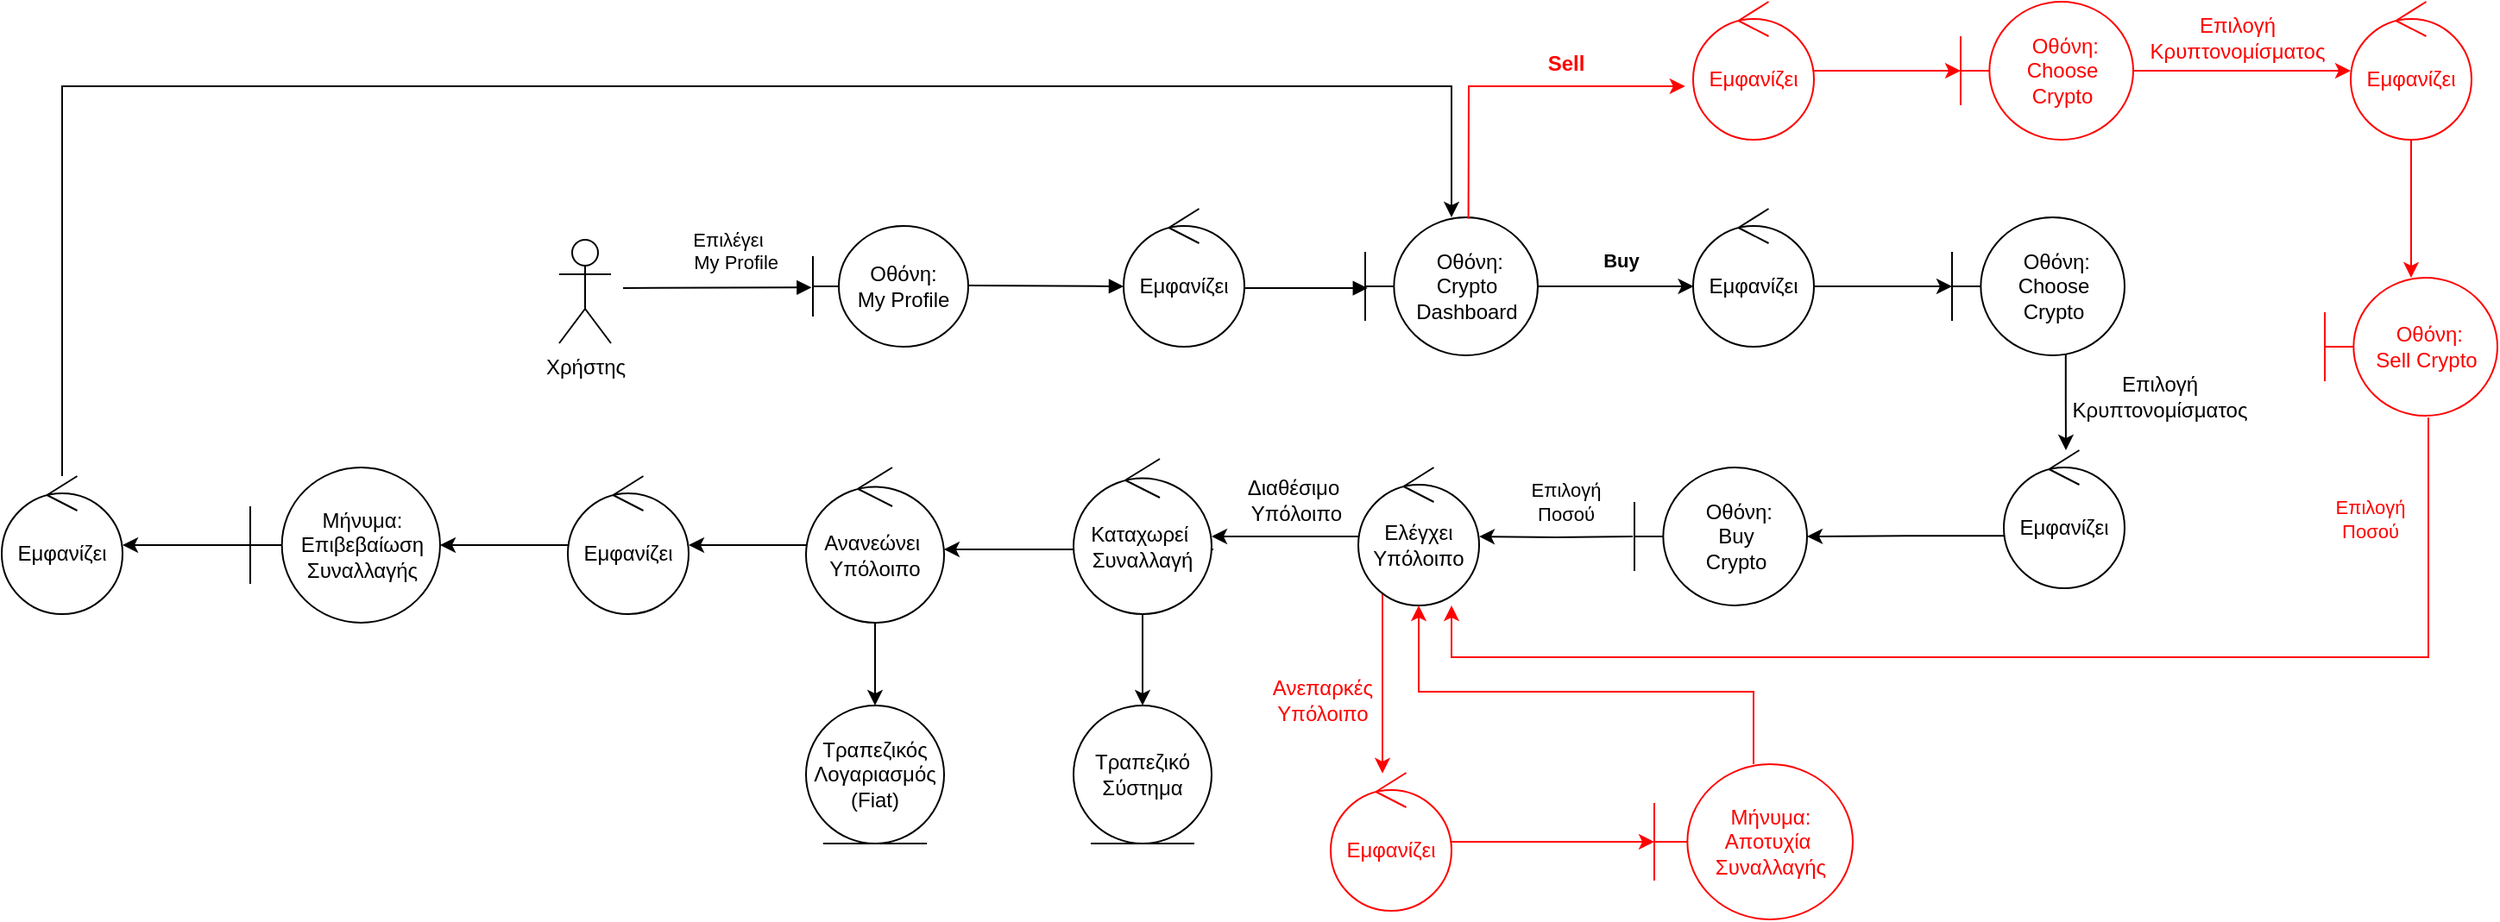 <mxfile version="19.0.1" type="github"><diagram id="-AV11enWRa8a2u3lzY-w" name="Page-1"><mxGraphModel dx="2626" dy="1099" grid="0" gridSize="10" guides="1" tooltips="1" connect="1" arrows="1" fold="1" page="0" pageScale="1" pageWidth="827" pageHeight="1169" math="0" shadow="0"><root><mxCell id="0"/><mxCell id="1" parent="0"/><mxCell id="2HgDId7pfFnQq76Qz3HD-1" value="Οθόνη:&lt;br&gt;My Profile" style="shape=umlBoundary;whiteSpace=wrap;html=1;" parent="1" vertex="1"><mxGeometry x="-170" y="40" width="90" height="70" as="geometry"/></mxCell><mxCell id="2HgDId7pfFnQq76Qz3HD-2" value="Επιλέγει&amp;nbsp;&lt;br&gt;&amp;nbsp; My Profile" style="html=1;verticalAlign=bottom;endArrow=block;rounded=0;entryX=-0.009;entryY=0.509;entryDx=0;entryDy=0;entryPerimeter=0;" parent="1" target="2HgDId7pfFnQq76Qz3HD-1" edge="1"><mxGeometry x="0.136" y="6" width="80" relative="1" as="geometry"><mxPoint x="-280" y="76" as="sourcePoint"/><mxPoint x="-200" y="74.5" as="targetPoint"/><Array as="points"><mxPoint x="-280" y="76"/></Array><mxPoint as="offset"/></mxGeometry></mxCell><mxCell id="2HgDId7pfFnQq76Qz3HD-3" value="&lt;font color=&quot;#000000&quot;&gt;Χρήστης&lt;/font&gt;" style="shape=umlActor;verticalLabelPosition=bottom;verticalAlign=top;html=1;outlineConnect=0;fillColor=#FFFFFF;fontColor=#ffffff;strokeColor=#000000;gradientColor=#ffffff;" parent="1" vertex="1"><mxGeometry x="-317" y="48" width="30" height="60" as="geometry"/></mxCell><mxCell id="2HgDId7pfFnQq76Qz3HD-13" value="" style="edgeStyle=orthogonalEdgeStyle;rounded=0;orthogonalLoop=1;jettySize=auto;html=1;" parent="1" source="2HgDId7pfFnQq76Qz3HD-4" target="2HgDId7pfFnQq76Qz3HD-12" edge="1"><mxGeometry relative="1" as="geometry"><Array as="points"><mxPoint x="340" y="75"/><mxPoint x="340" y="75"/></Array></mxGeometry></mxCell><mxCell id="2HgDId7pfFnQq76Qz3HD-47" value="Buy" style="edgeLabel;html=1;align=center;verticalAlign=middle;resizable=0;points=[];fontColor=#000000;fontStyle=1" parent="2HgDId7pfFnQq76Qz3HD-13" vertex="1" connectable="0"><mxGeometry x="0.061" y="-1" relative="1" as="geometry"><mxPoint y="-16" as="offset"/></mxGeometry></mxCell><mxCell id="2HgDId7pfFnQq76Qz3HD-4" value="&amp;nbsp;Οθόνη:&lt;br&gt;Crypto&lt;br&gt;Dashboard" style="shape=umlBoundary;whiteSpace=wrap;html=1;" parent="1" vertex="1"><mxGeometry x="150" y="35" width="100" height="80" as="geometry"/></mxCell><mxCell id="2HgDId7pfFnQq76Qz3HD-5" value="" style="html=1;verticalAlign=bottom;endArrow=block;rounded=0;entryX=0.014;entryY=0.513;entryDx=0;entryDy=0;entryPerimeter=0;" parent="1" target="2HgDId7pfFnQq76Qz3HD-4" edge="1"><mxGeometry width="80" relative="1" as="geometry"><mxPoint x="80" y="76" as="sourcePoint"/><mxPoint x="310" y="50" as="targetPoint"/><Array as="points"/></mxGeometry></mxCell><mxCell id="2HgDId7pfFnQq76Qz3HD-6" value="" style="html=1;verticalAlign=bottom;endArrow=block;rounded=0;" parent="1" edge="1"><mxGeometry width="80" relative="1" as="geometry"><mxPoint x="-80" y="74.52" as="sourcePoint"/><mxPoint x="10" y="75.0" as="targetPoint"/><Array as="points"/></mxGeometry></mxCell><mxCell id="2HgDId7pfFnQq76Qz3HD-9" value="Εμφανίζει" style="ellipse;shape=umlControl;whiteSpace=wrap;html=1;" parent="1" vertex="1"><mxGeometry x="10" y="30" width="70" height="80" as="geometry"/></mxCell><mxCell id="2HgDId7pfFnQq76Qz3HD-15" value="" style="edgeStyle=orthogonalEdgeStyle;rounded=0;orthogonalLoop=1;jettySize=auto;html=1;" parent="1" source="2HgDId7pfFnQq76Qz3HD-12" target="2HgDId7pfFnQq76Qz3HD-14" edge="1"><mxGeometry relative="1" as="geometry"><Array as="points"><mxPoint x="430" y="75"/><mxPoint x="430" y="75"/></Array></mxGeometry></mxCell><mxCell id="2HgDId7pfFnQq76Qz3HD-12" value="Εμφανίζει" style="ellipse;shape=umlControl;whiteSpace=wrap;html=1;" parent="1" vertex="1"><mxGeometry x="340" y="30" width="70" height="80" as="geometry"/></mxCell><mxCell id="2HgDId7pfFnQq76Qz3HD-20" value="" style="edgeStyle=orthogonalEdgeStyle;rounded=0;orthogonalLoop=1;jettySize=auto;html=1;exitX=0.659;exitY=0.988;exitDx=0;exitDy=0;exitPerimeter=0;" parent="1" source="2HgDId7pfFnQq76Qz3HD-14" edge="1"><mxGeometry relative="1" as="geometry"><mxPoint x="556" y="170" as="targetPoint"/></mxGeometry></mxCell><mxCell id="2HgDId7pfFnQq76Qz3HD-14" value="&amp;nbsp;Οθόνη:&lt;br&gt;Choose&lt;br&gt;Crypto" style="shape=umlBoundary;whiteSpace=wrap;html=1;" parent="1" vertex="1"><mxGeometry x="490" y="35" width="100" height="80" as="geometry"/></mxCell><mxCell id="2HgDId7pfFnQq76Qz3HD-22" value="" style="edgeStyle=orthogonalEdgeStyle;rounded=0;orthogonalLoop=1;jettySize=auto;html=1;exitX=0.002;exitY=0.62;exitDx=0;exitDy=0;exitPerimeter=0;" parent="1" source="2HgDId7pfFnQq76Qz3HD-19" target="2HgDId7pfFnQq76Qz3HD-21" edge="1"><mxGeometry relative="1" as="geometry"/></mxCell><mxCell id="2HgDId7pfFnQq76Qz3HD-19" value="Εμφανίζει" style="ellipse;shape=umlControl;whiteSpace=wrap;html=1;" parent="1" vertex="1"><mxGeometry x="520" y="170" width="70" height="80" as="geometry"/></mxCell><mxCell id="2HgDId7pfFnQq76Qz3HD-28" value="" style="edgeStyle=orthogonalEdgeStyle;rounded=0;orthogonalLoop=1;jettySize=auto;html=1;" parent="1" target="2HgDId7pfFnQq76Qz3HD-27" edge="1"><mxGeometry relative="1" as="geometry"><mxPoint x="305" y="220" as="sourcePoint"/></mxGeometry></mxCell><mxCell id="2HgDId7pfFnQq76Qz3HD-78" value="Επιλογή &lt;br&gt;Ποσού" style="edgeLabel;html=1;align=center;verticalAlign=middle;resizable=0;points=[];fontColor=#000000;" parent="2HgDId7pfFnQq76Qz3HD-28" vertex="1" connectable="0"><mxGeometry x="-0.263" y="1" relative="1" as="geometry"><mxPoint x="-6" y="-22" as="offset"/></mxGeometry></mxCell><mxCell id="2HgDId7pfFnQq76Qz3HD-21" value="&amp;nbsp;Οθόνη:&lt;br&gt;Buy&lt;br&gt;Crypto" style="shape=umlBoundary;whiteSpace=wrap;html=1;" parent="1" vertex="1"><mxGeometry x="306" y="180" width="100" height="80" as="geometry"/></mxCell><mxCell id="2HgDId7pfFnQq76Qz3HD-36" value="" style="edgeStyle=orthogonalEdgeStyle;rounded=0;orthogonalLoop=1;jettySize=auto;html=1;" parent="1" source="2HgDId7pfFnQq76Qz3HD-29" target="2HgDId7pfFnQq76Qz3HD-35" edge="1"><mxGeometry relative="1" as="geometry"><Array as="points"><mxPoint x="62" y="227.5"/><mxPoint x="62" y="227.5"/></Array></mxGeometry></mxCell><mxCell id="CTN4Ta9oU_FfO5_YfwfQ-28" value="" style="edgeStyle=orthogonalEdgeStyle;rounded=0;orthogonalLoop=1;jettySize=auto;html=0;labelBackgroundColor=#E6D0DE;fontColor=#000000;strokeColor=#000000;" parent="1" source="2HgDId7pfFnQq76Qz3HD-29" target="2HgDId7pfFnQq76Qz3HD-31" edge="1"><mxGeometry relative="1" as="geometry"/></mxCell><mxCell id="2HgDId7pfFnQq76Qz3HD-29" value="Καταχωρεί&amp;nbsp;&lt;br&gt;Συναλλαγή" style="ellipse;shape=umlControl;whiteSpace=wrap;html=1;" parent="1" vertex="1"><mxGeometry x="-19" y="175" width="80" height="90" as="geometry"/></mxCell><mxCell id="2HgDId7pfFnQq76Qz3HD-31" value="Τραπεζικό&lt;br&gt;Σύστημα" style="ellipse;shape=umlEntity;whiteSpace=wrap;html=1;" parent="1" vertex="1"><mxGeometry x="-19" y="318" width="80" height="80" as="geometry"/></mxCell><mxCell id="CTN4Ta9oU_FfO5_YfwfQ-26" value="" style="edgeStyle=orthogonalEdgeStyle;rounded=0;orthogonalLoop=1;jettySize=auto;html=0;labelBackgroundColor=#E6D0DE;fontColor=#000000;strokeColor=#000000;" parent="1" source="2HgDId7pfFnQq76Qz3HD-35" target="2HgDId7pfFnQq76Qz3HD-39" edge="1"><mxGeometry relative="1" as="geometry"/></mxCell><mxCell id="CTN4Ta9oU_FfO5_YfwfQ-33" value="" style="edgeStyle=orthogonalEdgeStyle;rounded=0;orthogonalLoop=1;jettySize=auto;html=0;labelBackgroundColor=#E6D0DE;fontColor=#000000;strokeColor=#000000;" parent="1" source="2HgDId7pfFnQq76Qz3HD-35" target="2HgDId7pfFnQq76Qz3HD-37" edge="1"><mxGeometry relative="1" as="geometry"/></mxCell><mxCell id="2HgDId7pfFnQq76Qz3HD-35" value="Ανανεώνει&amp;nbsp;&lt;br&gt;Υπόλοιπο" style="ellipse;shape=umlControl;whiteSpace=wrap;html=1;" parent="1" vertex="1"><mxGeometry x="-174" y="180" width="80" height="90" as="geometry"/></mxCell><mxCell id="2HgDId7pfFnQq76Qz3HD-37" value="Τραπεζικός&lt;br&gt;Λογαριασμός (Fiat)" style="ellipse;shape=umlEntity;whiteSpace=wrap;html=1;" parent="1" vertex="1"><mxGeometry x="-174" y="318" width="80" height="80" as="geometry"/></mxCell><mxCell id="CTN4Ta9oU_FfO5_YfwfQ-27" value="" style="edgeStyle=orthogonalEdgeStyle;rounded=0;orthogonalLoop=1;jettySize=auto;html=0;labelBackgroundColor=#E6D0DE;fontColor=#000000;strokeColor=#000000;" parent="1" source="2HgDId7pfFnQq76Qz3HD-39" target="2HgDId7pfFnQq76Qz3HD-41" edge="1"><mxGeometry relative="1" as="geometry"/></mxCell><mxCell id="2HgDId7pfFnQq76Qz3HD-39" value="Εμφανίζει" style="ellipse;shape=umlControl;whiteSpace=wrap;html=1;" parent="1" vertex="1"><mxGeometry x="-312" y="185" width="70" height="80" as="geometry"/></mxCell><mxCell id="jUMmo-CVCbuIasTxfwBt-1" value="" style="edgeStyle=orthogonalEdgeStyle;rounded=0;orthogonalLoop=1;jettySize=auto;html=1;" edge="1" parent="1" source="2HgDId7pfFnQq76Qz3HD-41" target="2HgDId7pfFnQq76Qz3HD-44"><mxGeometry relative="1" as="geometry"/></mxCell><mxCell id="2HgDId7pfFnQq76Qz3HD-41" value="Μήνυμα:&lt;br&gt;Επιβεβαίωση&lt;br&gt;Συναλλαγής" style="shape=umlBoundary;whiteSpace=wrap;html=1;" parent="1" vertex="1"><mxGeometry x="-496" y="180" width="110" height="90" as="geometry"/></mxCell><mxCell id="2HgDId7pfFnQq76Qz3HD-66" value="" style="edgeStyle=orthogonalEdgeStyle;rounded=0;orthogonalLoop=1;jettySize=auto;html=1;startArrow=none;" parent="1" source="2HgDId7pfFnQq76Qz3HD-27" edge="1"><mxGeometry relative="1" as="geometry"><mxPoint x="222" y="227.5" as="sourcePoint"/><mxPoint x="162" y="227.5" as="targetPoint"/><Array as="points"><mxPoint x="172" y="227.5"/></Array></mxGeometry></mxCell><mxCell id="CTN4Ta9oU_FfO5_YfwfQ-54" value="" style="edgeStyle=orthogonalEdgeStyle;rounded=0;orthogonalLoop=1;jettySize=auto;html=0;labelBackgroundColor=#E6D0DE;fontColor=#FF0000;strokeColor=#FF0000;" parent="1" source="2HgDId7pfFnQq76Qz3HD-86" target="2HgDId7pfFnQq76Qz3HD-89" edge="1"><mxGeometry relative="1" as="geometry"/></mxCell><mxCell id="2HgDId7pfFnQq76Qz3HD-86" value="&lt;font color=&quot;#ff0000&quot;&gt;Εμφανίζει&lt;/font&gt;" style="ellipse;shape=umlControl;whiteSpace=wrap;html=1;strokeColor=#FF0000;" parent="1" vertex="1"><mxGeometry x="130" y="357" width="70" height="80" as="geometry"/></mxCell><mxCell id="CTN4Ta9oU_FfO5_YfwfQ-56" value="" style="edgeStyle=orthogonalEdgeStyle;rounded=0;orthogonalLoop=1;jettySize=auto;html=0;labelBackgroundColor=#E6D0DE;fontColor=#FF0000;strokeColor=#FF0000;" parent="1" source="2HgDId7pfFnQq76Qz3HD-89" target="2HgDId7pfFnQq76Qz3HD-27" edge="1"><mxGeometry relative="1" as="geometry"><Array as="points"><mxPoint x="375" y="310"/><mxPoint x="181" y="310"/></Array></mxGeometry></mxCell><mxCell id="2HgDId7pfFnQq76Qz3HD-89" value="Μήνυμα:&lt;br&gt;Αποτυχία&amp;nbsp;&lt;br&gt;Συναλλαγής" style="shape=umlBoundary;whiteSpace=wrap;html=1;fontColor=#FF0000;strokeColor=#FF0000;fillColor=#FFFFFF;" parent="1" vertex="1"><mxGeometry x="317.5" y="352" width="115" height="90" as="geometry"/></mxCell><mxCell id="CTN4Ta9oU_FfO5_YfwfQ-16" value="&lt;font color=&quot;#000000&quot;&gt;Επιλογή &lt;br&gt;Κρυπτονομίσματος&lt;/font&gt;" style="text;html=1;align=center;verticalAlign=middle;resizable=0;points=[];autosize=1;strokeColor=none;fillColor=none;fontColor=#CC6600;" parent="1" vertex="1"><mxGeometry x="554" y="123" width="111" height="32" as="geometry"/></mxCell><mxCell id="jUMmo-CVCbuIasTxfwBt-2" style="edgeStyle=orthogonalEdgeStyle;rounded=0;orthogonalLoop=1;jettySize=auto;html=1;" edge="1" parent="1" source="2HgDId7pfFnQq76Qz3HD-44" target="2HgDId7pfFnQq76Qz3HD-4"><mxGeometry relative="1" as="geometry"><Array as="points"><mxPoint x="-605" y="-41"/><mxPoint x="200" y="-41"/></Array></mxGeometry></mxCell><mxCell id="2HgDId7pfFnQq76Qz3HD-44" value="Εμφανίζει" style="ellipse;shape=umlControl;whiteSpace=wrap;html=1;" parent="1" vertex="1"><mxGeometry x="-640" y="185" width="70" height="80" as="geometry"/></mxCell><mxCell id="CTN4Ta9oU_FfO5_YfwfQ-25" value="" style="edgeStyle=orthogonalEdgeStyle;rounded=0;orthogonalLoop=1;jettySize=auto;html=0;labelBackgroundColor=#E6D0DE;fontColor=#000000;strokeColor=#000000;" parent="1" source="2HgDId7pfFnQq76Qz3HD-27" target="2HgDId7pfFnQq76Qz3HD-29" edge="1"><mxGeometry relative="1" as="geometry"/></mxCell><mxCell id="CTN4Ta9oU_FfO5_YfwfQ-53" value="" style="edgeStyle=orthogonalEdgeStyle;rounded=0;orthogonalLoop=1;jettySize=auto;html=0;labelBackgroundColor=#E6D0DE;fontColor=#FF0000;strokeColor=#FF0000;" parent="1" source="2HgDId7pfFnQq76Qz3HD-27" target="2HgDId7pfFnQq76Qz3HD-86" edge="1"><mxGeometry relative="1" as="geometry"><Array as="points"><mxPoint x="160" y="300"/><mxPoint x="160" y="300"/></Array></mxGeometry></mxCell><mxCell id="2HgDId7pfFnQq76Qz3HD-27" value="Ελέγχει&lt;br&gt;Υπόλοιπο" style="ellipse;shape=umlControl;whiteSpace=wrap;html=1;" parent="1" vertex="1"><mxGeometry x="146" y="180" width="70" height="80" as="geometry"/></mxCell><mxCell id="CTN4Ta9oU_FfO5_YfwfQ-31" value="Διαθέσιμο&lt;br&gt;&amp;nbsp;Υπόλοιπο" style="text;html=1;align=center;verticalAlign=middle;resizable=0;points=[];autosize=1;strokeColor=none;fillColor=none;fontColor=#000000;" parent="1" vertex="1"><mxGeometry x="75" y="183" width="66" height="32" as="geometry"/></mxCell><mxCell id="CTN4Ta9oU_FfO5_YfwfQ-39" value="&amp;nbsp;Οθόνη:&lt;br&gt;Sell Crypto" style="shape=umlBoundary;whiteSpace=wrap;html=1;fontColor=#FF0000;strokeColor=#FF0000;" parent="1" vertex="1"><mxGeometry x="706" y="70" width="100" height="80" as="geometry"/></mxCell><mxCell id="CTN4Ta9oU_FfO5_YfwfQ-47" value="" style="edgeStyle=orthogonalEdgeStyle;rounded=0;orthogonalLoop=1;jettySize=auto;html=0;labelBackgroundColor=#E6D0DE;fontColor=#000000;strokeColor=#FF0000;" parent="1" source="CTN4Ta9oU_FfO5_YfwfQ-40" target="CTN4Ta9oU_FfO5_YfwfQ-42" edge="1"><mxGeometry relative="1" as="geometry"/></mxCell><mxCell id="CTN4Ta9oU_FfO5_YfwfQ-40" value="&lt;font color=&quot;#ff0000&quot;&gt;&amp;nbsp;Οθόνη:&lt;br&gt;Choose&lt;br&gt;Crypto&lt;/font&gt;" style="shape=umlBoundary;whiteSpace=wrap;html=1;strokeColor=#FF0000;" parent="1" vertex="1"><mxGeometry x="495" y="-90" width="100" height="80" as="geometry"/></mxCell><mxCell id="CTN4Ta9oU_FfO5_YfwfQ-43" value="" style="edgeStyle=orthogonalEdgeStyle;rounded=0;orthogonalLoop=1;jettySize=auto;html=0;labelBackgroundColor=#E6D0DE;fontColor=#000000;strokeColor=#FF0000;" parent="1" source="CTN4Ta9oU_FfO5_YfwfQ-41" target="CTN4Ta9oU_FfO5_YfwfQ-40" edge="1"><mxGeometry relative="1" as="geometry"/></mxCell><mxCell id="CTN4Ta9oU_FfO5_YfwfQ-41" value="&lt;font color=&quot;#ff0000&quot;&gt;Εμφανίζει&lt;/font&gt;" style="ellipse;shape=umlControl;whiteSpace=wrap;html=1;strokeColor=#FF0000;" parent="1" vertex="1"><mxGeometry x="340" y="-90" width="70" height="80" as="geometry"/></mxCell><mxCell id="CTN4Ta9oU_FfO5_YfwfQ-48" value="" style="edgeStyle=orthogonalEdgeStyle;rounded=0;orthogonalLoop=1;jettySize=auto;html=0;labelBackgroundColor=#E6D0DE;fontColor=#000000;strokeColor=#FF0000;" parent="1" source="CTN4Ta9oU_FfO5_YfwfQ-42" target="CTN4Ta9oU_FfO5_YfwfQ-39" edge="1"><mxGeometry relative="1" as="geometry"/></mxCell><mxCell id="CTN4Ta9oU_FfO5_YfwfQ-42" value="&lt;font color=&quot;#ff0000&quot;&gt;Εμφανίζει&lt;/font&gt;" style="ellipse;shape=umlControl;whiteSpace=wrap;html=1;strokeColor=#FF0000;" parent="1" vertex="1"><mxGeometry x="721" y="-90" width="70" height="80" as="geometry"/></mxCell><mxCell id="CTN4Ta9oU_FfO5_YfwfQ-44" value="" style="endArrow=classic;html=1;rounded=0;labelBackgroundColor=#E6D0DE;fontColor=#000000;strokeColor=#FF0000;exitX=0.598;exitY=0.01;exitDx=0;exitDy=0;exitPerimeter=0;entryX=-0.066;entryY=0.613;entryDx=0;entryDy=0;entryPerimeter=0;" parent="1" source="2HgDId7pfFnQq76Qz3HD-4" target="CTN4Ta9oU_FfO5_YfwfQ-41" edge="1"><mxGeometry width="50" height="50" relative="1" as="geometry"><mxPoint x="216" y="138" as="sourcePoint"/><mxPoint x="341" y="-87" as="targetPoint"/><Array as="points"><mxPoint x="210" y="-41"/></Array></mxGeometry></mxCell><mxCell id="CTN4Ta9oU_FfO5_YfwfQ-45" value="&lt;b&gt;&lt;font color=&quot;#ff0000&quot;&gt;Sell&lt;/font&gt;&lt;/b&gt;" style="text;html=1;align=center;verticalAlign=middle;resizable=0;points=[];autosize=1;strokeColor=#FFFFFF;fillColor=none;fontColor=#000000;" parent="1" vertex="1"><mxGeometry x="250" y="-63" width="31" height="18" as="geometry"/></mxCell><mxCell id="CTN4Ta9oU_FfO5_YfwfQ-49" value="&lt;font color=&quot;#ff0000&quot;&gt;Επιλογή &lt;br&gt;Κρυπτονομίσματος&lt;/font&gt;" style="text;html=1;align=center;verticalAlign=middle;resizable=0;points=[];autosize=1;strokeColor=none;fillColor=none;fontColor=#CC6600;" parent="1" vertex="1"><mxGeometry x="599" y="-85" width="111" height="32" as="geometry"/></mxCell><mxCell id="CTN4Ta9oU_FfO5_YfwfQ-50" value="" style="edgeStyle=orthogonalEdgeStyle;rounded=0;orthogonalLoop=1;jettySize=auto;html=1;exitX=0.6;exitY=1.013;exitDx=0;exitDy=0;exitPerimeter=0;strokeColor=#FF0000;" parent="1" source="CTN4Ta9oU_FfO5_YfwfQ-39" edge="1"><mxGeometry relative="1" as="geometry"><mxPoint x="312" y="230" as="sourcePoint"/><mxPoint x="200" y="260" as="targetPoint"/><Array as="points"><mxPoint x="766" y="290"/><mxPoint x="200" y="290"/><mxPoint x="200" y="262"/></Array></mxGeometry></mxCell><mxCell id="CTN4Ta9oU_FfO5_YfwfQ-51" value="Επιλογή &lt;br&gt;Ποσού" style="edgeLabel;html=1;align=center;verticalAlign=middle;resizable=0;points=[];fontColor=#FF0000;" parent="CTN4Ta9oU_FfO5_YfwfQ-50" vertex="1" connectable="0"><mxGeometry x="-0.263" y="1" relative="1" as="geometry"><mxPoint x="98" y="-81" as="offset"/></mxGeometry></mxCell><mxCell id="CTN4Ta9oU_FfO5_YfwfQ-55" value="Ανεπαρκές &lt;br&gt;Υπόλοιπο" style="text;html=1;align=center;verticalAlign=middle;resizable=0;points=[];autosize=1;strokeColor=none;fillColor=none;fontColor=#FF0000;" parent="1" vertex="1"><mxGeometry x="90" y="300" width="70" height="30" as="geometry"/></mxCell></root></mxGraphModel></diagram></mxfile>